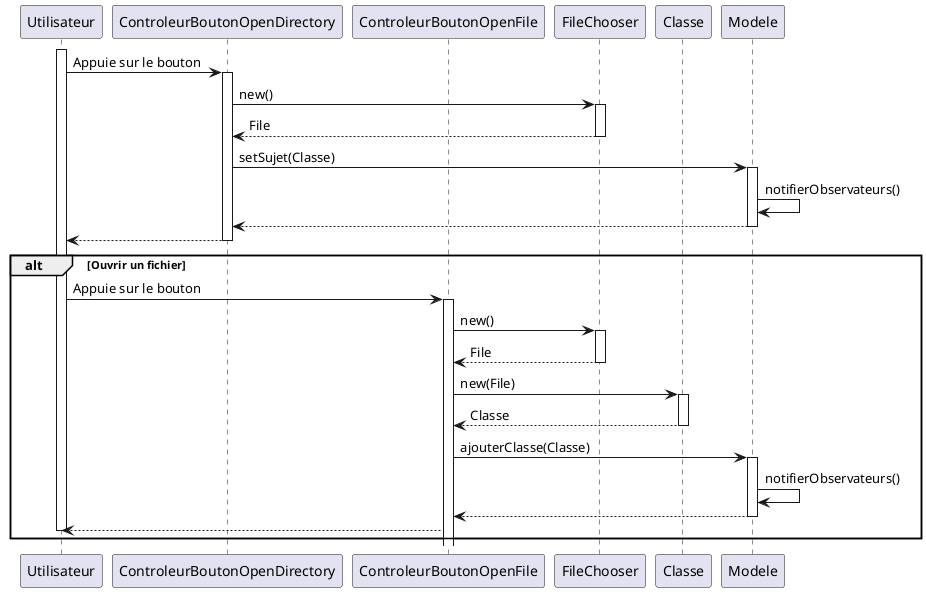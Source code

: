 @startuml Diagramme sequence

participant "Utilisateur" as U

participant "ControleurBoutonOpenDirectory" as CBOF

participant "ControleurBoutonOpenFile" as CBSF

participant "FileChooser" as FC

participant "Classe" as C


participant "Modele" as M
activate U 
U -> CBOF : Appuie sur le bouton 
activate CBOF
CBOF -> FC : new()
activate FC
FC --> CBOF : File
deactivate FC
CBOF -> M : setSujet(Classe)
activate M
M -> M : notifierObservateurs()
M --> CBOF
deactivate M
CBOF --> U
deactivate CBOF
alt Ouvrir un fichier
    U -> CBSF : Appuie sur le bouton
    activate CBSF
    CBSF -> FC : new()
    activate FC
    FC --> CBSF : File
    deactivate FC
    CBSF -> C : new(File)
    activate C
    C --> CBSF : Classe
    deactivate C
    CBSF -> M : ajouterClasse(Classe)
    activate M
    M -> M : notifierObservateurs()
    M --> CBSF
    deactivate M
    CBSF --> U
    deactivate U

end
@enduml
